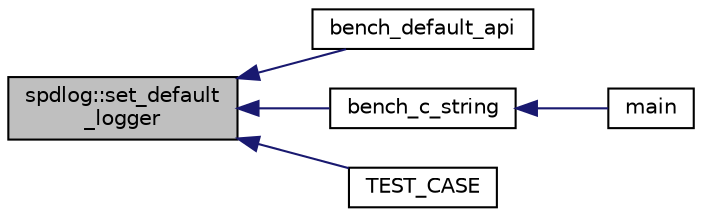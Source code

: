 digraph "spdlog::set_default_logger"
{
  edge [fontname="Helvetica",fontsize="10",labelfontname="Helvetica",labelfontsize="10"];
  node [fontname="Helvetica",fontsize="10",shape=record];
  rankdir="LR";
  Node1 [label="spdlog::set_default\l_logger",height=0.2,width=0.4,color="black", fillcolor="grey75", style="filled" fontcolor="black"];
  Node1 -> Node2 [dir="back",color="midnightblue",fontsize="10",style="solid",fontname="Helvetica"];
  Node2 [label="bench_default_api",height=0.2,width=0.4,color="black", fillcolor="white", style="filled",URL="$bench_8cpp.html#a343297571d41f5f784e384b71ced42f2"];
  Node1 -> Node3 [dir="back",color="midnightblue",fontsize="10",style="solid",fontname="Helvetica"];
  Node3 [label="bench_c_string",height=0.2,width=0.4,color="black", fillcolor="white", style="filled",URL="$bench_8cpp.html#ad44a71c1b1a49867d117d367fd476e94"];
  Node3 -> Node4 [dir="back",color="midnightblue",fontsize="10",style="solid",fontname="Helvetica"];
  Node4 [label="main",height=0.2,width=0.4,color="black", fillcolor="white", style="filled",URL="$bench_8cpp.html#a0ddf1224851353fc92bfbff6f499fa97"];
  Node1 -> Node5 [dir="back",color="midnightblue",fontsize="10",style="solid",fontname="Helvetica"];
  Node5 [label="TEST_CASE",height=0.2,width=0.4,color="black", fillcolor="white", style="filled",URL="$test__macros_8cpp.html#a112b7929a8f3eae65107f15169bc9a95"];
}
